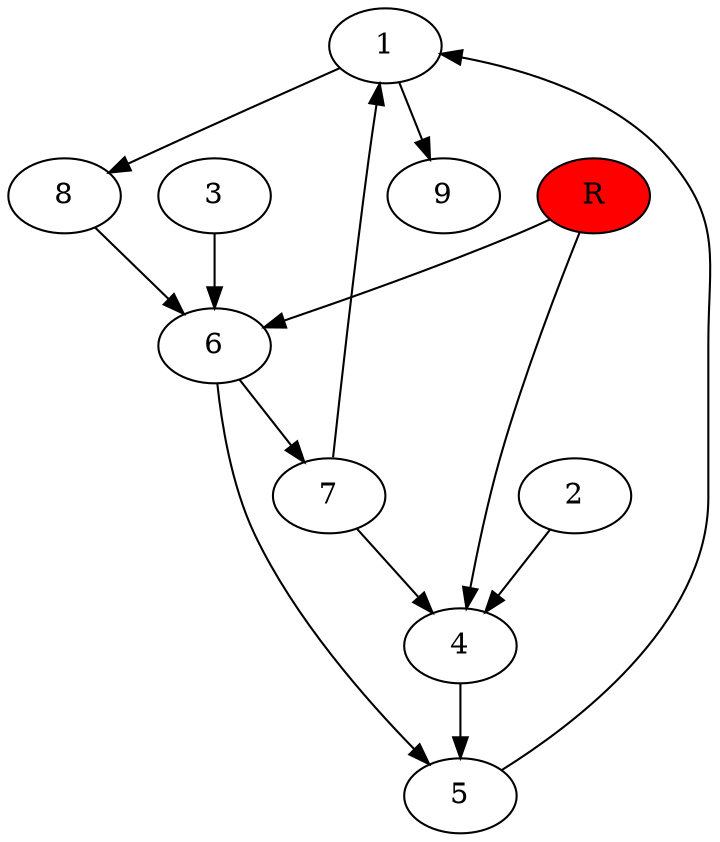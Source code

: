 digraph prb3426 {
	1
	2
	3
	4
	5
	6
	7
	8
	R [fillcolor="#ff0000" style=filled]
	1 -> 8
	1 -> 9
	2 -> 4
	3 -> 6
	4 -> 5
	5 -> 1
	6 -> 5
	6 -> 7
	7 -> 1
	7 -> 4
	8 -> 6
	R -> 4
	R -> 6
}
